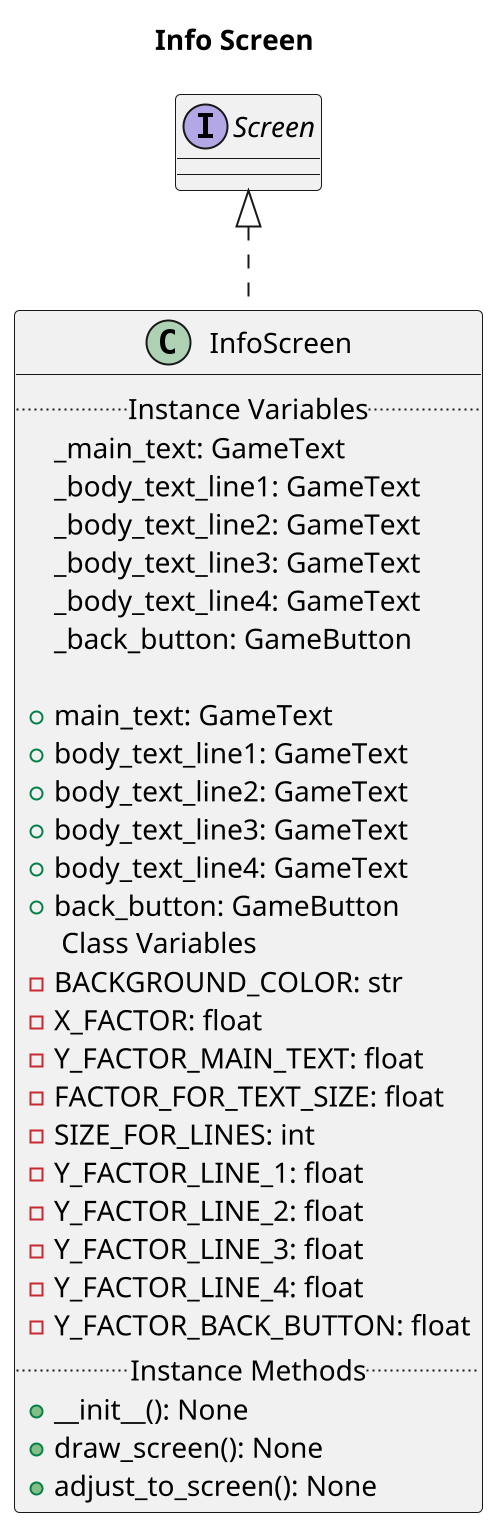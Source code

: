@startuml
scale 2
title "Info Screen"
class InfoScreen implements Screen{
    .. Instance Variables ..
    _main_text: GameText
    _body_text_line1: GameText
    _body_text_line2: GameText
    _body_text_line3: GameText
    _body_text_line4: GameText
    _back_button: GameButton

    + main_text: GameText
    + body_text_line1: GameText
    + body_text_line2: GameText
    + body_text_line3: GameText
    + body_text_line4: GameText
    + back_button: GameButton
    .. Class Variables .. 
    - BACKGROUND_COLOR: str
    - X_FACTOR: float
    - Y_FACTOR_MAIN_TEXT: float
    - FACTOR_FOR_TEXT_SIZE: float
    - SIZE_FOR_LINES: int
    - Y_FACTOR_LINE_1: float
    - Y_FACTOR_LINE_2: float
    - Y_FACTOR_LINE_3: float 
    - Y_FACTOR_LINE_4: float
    - Y_FACTOR_BACK_BUTTON: float
    .. Instance Methods ..
    + __init__(): None
    + draw_screen(): None
    + adjust_to_screen(): None
}
@enduml